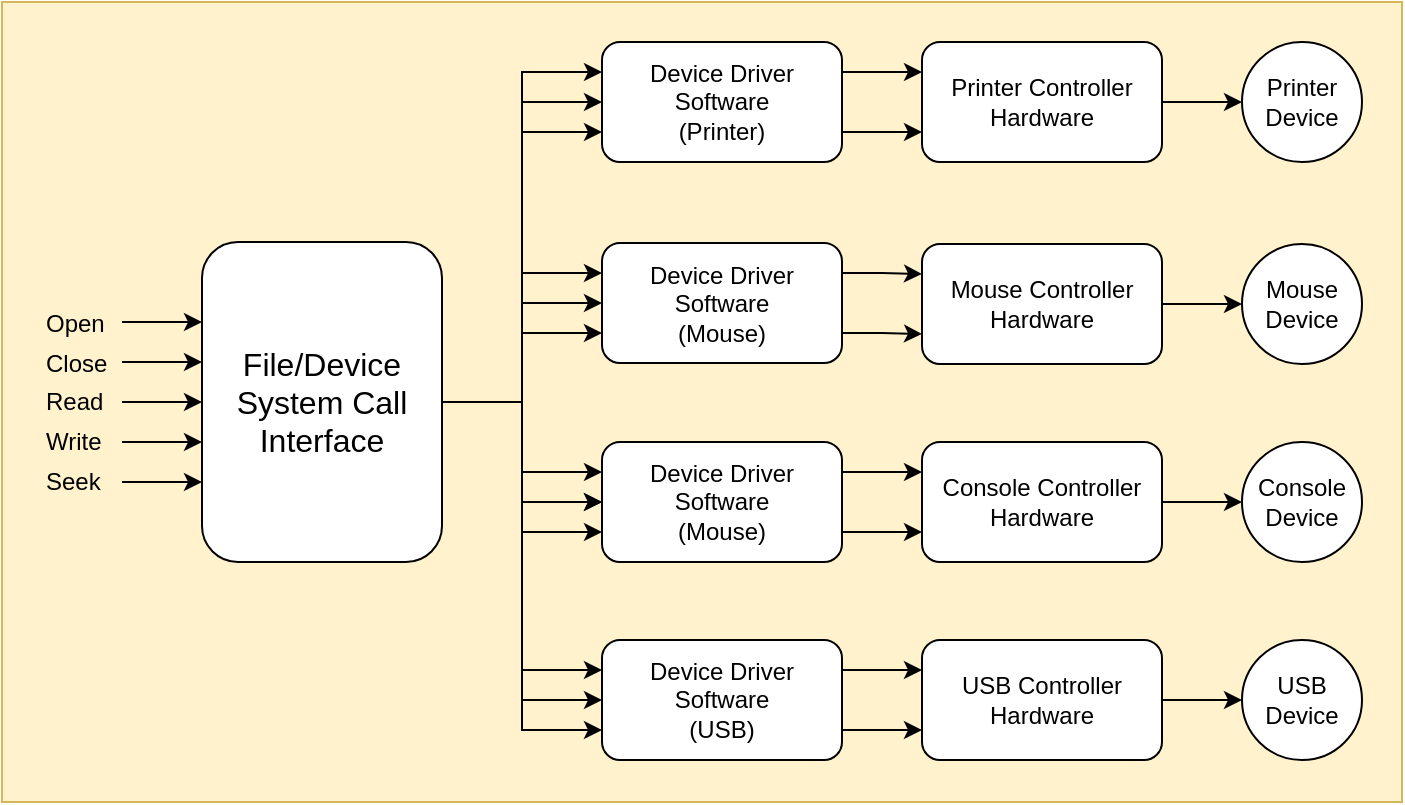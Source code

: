 <mxfile version="10.5.0" type="device"><diagram id="NA08WAq6nIP9BbhC5D9i" name="Page-1"><mxGraphModel dx="758" dy="627" grid="1" gridSize="10" guides="1" tooltips="1" connect="1" arrows="1" fold="1" page="1" pageScale="1" pageWidth="827" pageHeight="1169" math="0" shadow="0"><root><mxCell id="0"/><mxCell id="1" parent="0"/><mxCell id="8xu49Z7XFUUcccTPP1T1-70" value="" style="rounded=0;whiteSpace=wrap;html=1;fillColor=#fff2cc;strokeColor=#d6b656;" vertex="1" parent="1"><mxGeometry x="20" y="120" width="700" height="400" as="geometry"/></mxCell><mxCell id="8xu49Z7XFUUcccTPP1T1-29" style="edgeStyle=orthogonalEdgeStyle;rounded=0;orthogonalLoop=1;jettySize=auto;html=1;exitX=1;exitY=0.5;exitDx=0;exitDy=0;entryX=0;entryY=0.5;entryDx=0;entryDy=0;" edge="1" parent="1" source="8xu49Z7XFUUcccTPP1T1-1" target="8xu49Z7XFUUcccTPP1T1-21"><mxGeometry relative="1" as="geometry"/></mxCell><mxCell id="8xu49Z7XFUUcccTPP1T1-33" style="edgeStyle=orthogonalEdgeStyle;rounded=0;orthogonalLoop=1;jettySize=auto;html=1;exitX=1;exitY=0.5;exitDx=0;exitDy=0;entryX=0;entryY=0.5;entryDx=0;entryDy=0;" edge="1" parent="1" source="8xu49Z7XFUUcccTPP1T1-1" target="8xu49Z7XFUUcccTPP1T1-31"><mxGeometry relative="1" as="geometry"/></mxCell><mxCell id="8xu49Z7XFUUcccTPP1T1-36" style="edgeStyle=orthogonalEdgeStyle;rounded=0;orthogonalLoop=1;jettySize=auto;html=1;exitX=1;exitY=0.5;exitDx=0;exitDy=0;entryX=0;entryY=0.5;entryDx=0;entryDy=0;" edge="1" parent="1" source="8xu49Z7XFUUcccTPP1T1-1" target="8xu49Z7XFUUcccTPP1T1-34"><mxGeometry relative="1" as="geometry"/></mxCell><mxCell id="8xu49Z7XFUUcccTPP1T1-38" style="edgeStyle=orthogonalEdgeStyle;rounded=0;orthogonalLoop=1;jettySize=auto;html=1;exitX=1;exitY=0.5;exitDx=0;exitDy=0;entryX=0;entryY=0.25;entryDx=0;entryDy=0;" edge="1" parent="1" source="8xu49Z7XFUUcccTPP1T1-1" target="8xu49Z7XFUUcccTPP1T1-37"><mxGeometry relative="1" as="geometry"/></mxCell><mxCell id="8xu49Z7XFUUcccTPP1T1-51" style="edgeStyle=orthogonalEdgeStyle;rounded=0;orthogonalLoop=1;jettySize=auto;html=1;exitX=1;exitY=0.5;exitDx=0;exitDy=0;entryX=0;entryY=0.5;entryDx=0;entryDy=0;" edge="1" parent="1" source="8xu49Z7XFUUcccTPP1T1-1" target="8xu49Z7XFUUcccTPP1T1-37"><mxGeometry relative="1" as="geometry"/></mxCell><mxCell id="8xu49Z7XFUUcccTPP1T1-52" style="edgeStyle=orthogonalEdgeStyle;rounded=0;orthogonalLoop=1;jettySize=auto;html=1;exitX=1;exitY=0.5;exitDx=0;exitDy=0;entryX=0;entryY=0.75;entryDx=0;entryDy=0;" edge="1" parent="1" source="8xu49Z7XFUUcccTPP1T1-1" target="8xu49Z7XFUUcccTPP1T1-37"><mxGeometry relative="1" as="geometry"/></mxCell><mxCell id="8xu49Z7XFUUcccTPP1T1-53" style="edgeStyle=orthogonalEdgeStyle;rounded=0;orthogonalLoop=1;jettySize=auto;html=1;exitX=1;exitY=0.5;exitDx=0;exitDy=0;entryX=0;entryY=0.25;entryDx=0;entryDy=0;" edge="1" parent="1" source="8xu49Z7XFUUcccTPP1T1-1" target="8xu49Z7XFUUcccTPP1T1-34"><mxGeometry relative="1" as="geometry"/></mxCell><mxCell id="8xu49Z7XFUUcccTPP1T1-54" style="edgeStyle=orthogonalEdgeStyle;rounded=0;orthogonalLoop=1;jettySize=auto;html=1;exitX=1;exitY=0.5;exitDx=0;exitDy=0;entryX=0;entryY=0.75;entryDx=0;entryDy=0;" edge="1" parent="1" source="8xu49Z7XFUUcccTPP1T1-1" target="8xu49Z7XFUUcccTPP1T1-34"><mxGeometry relative="1" as="geometry"/></mxCell><mxCell id="8xu49Z7XFUUcccTPP1T1-55" style="edgeStyle=orthogonalEdgeStyle;rounded=0;orthogonalLoop=1;jettySize=auto;html=1;exitX=1;exitY=0.5;exitDx=0;exitDy=0;" edge="1" parent="1" source="8xu49Z7XFUUcccTPP1T1-1" target="8xu49Z7XFUUcccTPP1T1-21"><mxGeometry relative="1" as="geometry"/></mxCell><mxCell id="8xu49Z7XFUUcccTPP1T1-56" style="edgeStyle=orthogonalEdgeStyle;rounded=0;orthogonalLoop=1;jettySize=auto;html=1;exitX=1;exitY=0.5;exitDx=0;exitDy=0;entryX=0;entryY=0.25;entryDx=0;entryDy=0;" edge="1" parent="1" source="8xu49Z7XFUUcccTPP1T1-1" target="8xu49Z7XFUUcccTPP1T1-21"><mxGeometry relative="1" as="geometry"/></mxCell><mxCell id="8xu49Z7XFUUcccTPP1T1-57" style="edgeStyle=orthogonalEdgeStyle;rounded=0;orthogonalLoop=1;jettySize=auto;html=1;exitX=1;exitY=0.5;exitDx=0;exitDy=0;entryX=0;entryY=0.75;entryDx=0;entryDy=0;" edge="1" parent="1" source="8xu49Z7XFUUcccTPP1T1-1" target="8xu49Z7XFUUcccTPP1T1-21"><mxGeometry relative="1" as="geometry"/></mxCell><mxCell id="8xu49Z7XFUUcccTPP1T1-58" style="edgeStyle=orthogonalEdgeStyle;rounded=0;orthogonalLoop=1;jettySize=auto;html=1;exitX=1;exitY=0.5;exitDx=0;exitDy=0;entryX=0;entryY=0.25;entryDx=0;entryDy=0;" edge="1" parent="1" source="8xu49Z7XFUUcccTPP1T1-1" target="8xu49Z7XFUUcccTPP1T1-31"><mxGeometry relative="1" as="geometry"/></mxCell><mxCell id="8xu49Z7XFUUcccTPP1T1-59" style="edgeStyle=orthogonalEdgeStyle;rounded=0;orthogonalLoop=1;jettySize=auto;html=1;exitX=1;exitY=0.5;exitDx=0;exitDy=0;entryX=0;entryY=0.75;entryDx=0;entryDy=0;" edge="1" parent="1" source="8xu49Z7XFUUcccTPP1T1-1" target="8xu49Z7XFUUcccTPP1T1-31"><mxGeometry relative="1" as="geometry"/></mxCell><mxCell id="8xu49Z7XFUUcccTPP1T1-1" value="&lt;font style=&quot;font-size: 16px&quot;&gt;File/Device&lt;br&gt;System Call&lt;br&gt;Interface&lt;/font&gt;" style="rounded=1;whiteSpace=wrap;html=1;" vertex="1" parent="1"><mxGeometry x="120" y="240" width="120" height="160" as="geometry"/></mxCell><mxCell id="8xu49Z7XFUUcccTPP1T1-2" value="" style="endArrow=classic;html=1;entryX=0;entryY=0.25;entryDx=0;entryDy=0;" edge="1" parent="1" target="8xu49Z7XFUUcccTPP1T1-1"><mxGeometry width="50" height="50" relative="1" as="geometry"><mxPoint x="80" y="280" as="sourcePoint"/><mxPoint x="120" y="250" as="targetPoint"/><Array as="points"><mxPoint x="110" y="280"/></Array></mxGeometry></mxCell><mxCell id="8xu49Z7XFUUcccTPP1T1-3" value="" style="endArrow=classic;html=1;entryX=0;entryY=0.75;entryDx=0;entryDy=0;" edge="1" parent="1" target="8xu49Z7XFUUcccTPP1T1-1"><mxGeometry width="50" height="50" relative="1" as="geometry"><mxPoint x="80" y="360" as="sourcePoint"/><mxPoint x="160" y="360" as="targetPoint"/></mxGeometry></mxCell><mxCell id="8xu49Z7XFUUcccTPP1T1-5" value="" style="endArrow=classic;html=1;entryX=0;entryY=0.5;entryDx=0;entryDy=0;" edge="1" parent="1" target="8xu49Z7XFUUcccTPP1T1-1"><mxGeometry width="50" height="50" relative="1" as="geometry"><mxPoint x="80" y="320" as="sourcePoint"/><mxPoint x="159" y="320" as="targetPoint"/></mxGeometry></mxCell><mxCell id="8xu49Z7XFUUcccTPP1T1-8" value="" style="endArrow=classic;html=1;" edge="1" parent="1"><mxGeometry width="50" height="50" relative="1" as="geometry"><mxPoint x="80" y="340" as="sourcePoint"/><mxPoint x="120" y="340" as="targetPoint"/></mxGeometry></mxCell><mxCell id="8xu49Z7XFUUcccTPP1T1-9" value="" style="endArrow=classic;html=1;" edge="1" parent="1"><mxGeometry width="50" height="50" relative="1" as="geometry"><mxPoint x="80" y="300" as="sourcePoint"/><mxPoint x="120" y="300" as="targetPoint"/></mxGeometry></mxCell><mxCell id="8xu49Z7XFUUcccTPP1T1-11" value="Close" style="text;html=1;resizable=0;points=[];autosize=1;align=left;verticalAlign=top;spacingTop=-4;" vertex="1" parent="1"><mxGeometry x="40" y="291" width="50" height="20" as="geometry"/></mxCell><mxCell id="8xu49Z7XFUUcccTPP1T1-14" value="Read" style="text;html=1;resizable=0;points=[];autosize=1;align=left;verticalAlign=top;spacingTop=-4;" vertex="1" parent="1"><mxGeometry x="40" y="310" width="40" height="20" as="geometry"/></mxCell><mxCell id="8xu49Z7XFUUcccTPP1T1-15" value="Write" style="text;html=1;resizable=0;points=[];autosize=1;align=left;verticalAlign=top;spacingTop=-4;" vertex="1" parent="1"><mxGeometry x="40" y="330" width="40" height="20" as="geometry"/></mxCell><mxCell id="8xu49Z7XFUUcccTPP1T1-16" value="Seek" style="text;html=1;resizable=0;points=[];autosize=1;align=left;verticalAlign=top;spacingTop=-4;" vertex="1" parent="1"><mxGeometry x="40" y="350" width="40" height="20" as="geometry"/></mxCell><mxCell id="8xu49Z7XFUUcccTPP1T1-17" value="Open" style="text;html=1;resizable=0;points=[];autosize=1;align=left;verticalAlign=top;spacingTop=-4;" vertex="1" parent="1"><mxGeometry x="40" y="271" width="40" height="20" as="geometry"/></mxCell><mxCell id="8xu49Z7XFUUcccTPP1T1-47" style="edgeStyle=orthogonalEdgeStyle;rounded=0;orthogonalLoop=1;jettySize=auto;html=1;exitX=1;exitY=0.25;exitDx=0;exitDy=0;entryX=0;entryY=0.25;entryDx=0;entryDy=0;" edge="1" parent="1" source="8xu49Z7XFUUcccTPP1T1-21" target="8xu49Z7XFUUcccTPP1T1-41"><mxGeometry relative="1" as="geometry"/></mxCell><mxCell id="8xu49Z7XFUUcccTPP1T1-48" style="edgeStyle=orthogonalEdgeStyle;rounded=0;orthogonalLoop=1;jettySize=auto;html=1;exitX=1;exitY=0.75;exitDx=0;exitDy=0;entryX=0;entryY=0.75;entryDx=0;entryDy=0;" edge="1" parent="1" source="8xu49Z7XFUUcccTPP1T1-21" target="8xu49Z7XFUUcccTPP1T1-41"><mxGeometry relative="1" as="geometry"/></mxCell><mxCell id="8xu49Z7XFUUcccTPP1T1-21" value="Device Driver&lt;br&gt;Software&lt;br&gt;(Mouse)&lt;br&gt;" style="rounded=1;whiteSpace=wrap;html=1;" vertex="1" parent="1"><mxGeometry x="320" y="340" width="120" height="60" as="geometry"/></mxCell><mxCell id="8xu49Z7XFUUcccTPP1T1-49" style="edgeStyle=orthogonalEdgeStyle;rounded=0;orthogonalLoop=1;jettySize=auto;html=1;exitX=1;exitY=0.25;exitDx=0;exitDy=0;entryX=0;entryY=0.25;entryDx=0;entryDy=0;" edge="1" parent="1" source="8xu49Z7XFUUcccTPP1T1-31" target="8xu49Z7XFUUcccTPP1T1-42"><mxGeometry relative="1" as="geometry"/></mxCell><mxCell id="8xu49Z7XFUUcccTPP1T1-50" style="edgeStyle=orthogonalEdgeStyle;rounded=0;orthogonalLoop=1;jettySize=auto;html=1;exitX=1;exitY=0.75;exitDx=0;exitDy=0;entryX=0;entryY=0.75;entryDx=0;entryDy=0;" edge="1" parent="1" source="8xu49Z7XFUUcccTPP1T1-31" target="8xu49Z7XFUUcccTPP1T1-42"><mxGeometry relative="1" as="geometry"/></mxCell><mxCell id="8xu49Z7XFUUcccTPP1T1-31" value="Device Driver&lt;br&gt;Software&lt;br&gt;(USB)&lt;br&gt;" style="rounded=1;whiteSpace=wrap;html=1;" vertex="1" parent="1"><mxGeometry x="320" y="439" width="120" height="60" as="geometry"/></mxCell><mxCell id="8xu49Z7XFUUcccTPP1T1-45" style="edgeStyle=orthogonalEdgeStyle;rounded=0;orthogonalLoop=1;jettySize=auto;html=1;exitX=1;exitY=0.25;exitDx=0;exitDy=0;entryX=0;entryY=0.25;entryDx=0;entryDy=0;" edge="1" parent="1" source="8xu49Z7XFUUcccTPP1T1-34" target="8xu49Z7XFUUcccTPP1T1-40"><mxGeometry relative="1" as="geometry"/></mxCell><mxCell id="8xu49Z7XFUUcccTPP1T1-46" style="edgeStyle=orthogonalEdgeStyle;rounded=0;orthogonalLoop=1;jettySize=auto;html=1;exitX=1;exitY=0.75;exitDx=0;exitDy=0;entryX=0;entryY=0.75;entryDx=0;entryDy=0;" edge="1" parent="1" source="8xu49Z7XFUUcccTPP1T1-34" target="8xu49Z7XFUUcccTPP1T1-40"><mxGeometry relative="1" as="geometry"/></mxCell><mxCell id="8xu49Z7XFUUcccTPP1T1-34" value="Device Driver&lt;br&gt;Software&lt;br&gt;(Mouse)&lt;br&gt;" style="rounded=1;whiteSpace=wrap;html=1;" vertex="1" parent="1"><mxGeometry x="320" y="240.5" width="120" height="60" as="geometry"/></mxCell><mxCell id="8xu49Z7XFUUcccTPP1T1-43" style="edgeStyle=orthogonalEdgeStyle;rounded=0;orthogonalLoop=1;jettySize=auto;html=1;exitX=1;exitY=0.25;exitDx=0;exitDy=0;entryX=0;entryY=0.25;entryDx=0;entryDy=0;" edge="1" parent="1" source="8xu49Z7XFUUcccTPP1T1-37" target="8xu49Z7XFUUcccTPP1T1-39"><mxGeometry relative="1" as="geometry"/></mxCell><mxCell id="8xu49Z7XFUUcccTPP1T1-44" style="edgeStyle=orthogonalEdgeStyle;rounded=0;orthogonalLoop=1;jettySize=auto;html=1;exitX=1;exitY=0.75;exitDx=0;exitDy=0;entryX=0;entryY=0.75;entryDx=0;entryDy=0;" edge="1" parent="1" source="8xu49Z7XFUUcccTPP1T1-37" target="8xu49Z7XFUUcccTPP1T1-39"><mxGeometry relative="1" as="geometry"/></mxCell><mxCell id="8xu49Z7XFUUcccTPP1T1-37" value="Device Driver&lt;br&gt;Software&lt;br&gt;(Printer)&lt;br&gt;" style="rounded=1;whiteSpace=wrap;html=1;" vertex="1" parent="1"><mxGeometry x="320" y="140" width="120" height="60" as="geometry"/></mxCell><mxCell id="8xu49Z7XFUUcccTPP1T1-63" style="edgeStyle=orthogonalEdgeStyle;rounded=0;orthogonalLoop=1;jettySize=auto;html=1;exitX=1;exitY=0.5;exitDx=0;exitDy=0;entryX=0;entryY=0.5;entryDx=0;entryDy=0;" edge="1" parent="1" source="8xu49Z7XFUUcccTPP1T1-39" target="8xu49Z7XFUUcccTPP1T1-60"><mxGeometry relative="1" as="geometry"/></mxCell><mxCell id="8xu49Z7XFUUcccTPP1T1-39" value="Printer Controller&lt;br&gt;Hardware&lt;br&gt;" style="rounded=1;whiteSpace=wrap;html=1;" vertex="1" parent="1"><mxGeometry x="480" y="140" width="120" height="60" as="geometry"/></mxCell><mxCell id="8xu49Z7XFUUcccTPP1T1-67" style="edgeStyle=orthogonalEdgeStyle;rounded=0;orthogonalLoop=1;jettySize=auto;html=1;exitX=1;exitY=0.5;exitDx=0;exitDy=0;entryX=0;entryY=0.5;entryDx=0;entryDy=0;" edge="1" parent="1" source="8xu49Z7XFUUcccTPP1T1-40" target="8xu49Z7XFUUcccTPP1T1-64"><mxGeometry relative="1" as="geometry"/></mxCell><mxCell id="8xu49Z7XFUUcccTPP1T1-40" value="Mouse Controller&lt;br&gt;Hardware&lt;br&gt;" style="rounded=1;whiteSpace=wrap;html=1;" vertex="1" parent="1"><mxGeometry x="480" y="241" width="120" height="60" as="geometry"/></mxCell><mxCell id="8xu49Z7XFUUcccTPP1T1-68" style="edgeStyle=orthogonalEdgeStyle;rounded=0;orthogonalLoop=1;jettySize=auto;html=1;exitX=1;exitY=0.5;exitDx=0;exitDy=0;entryX=0;entryY=0.5;entryDx=0;entryDy=0;" edge="1" parent="1" source="8xu49Z7XFUUcccTPP1T1-41" target="8xu49Z7XFUUcccTPP1T1-65"><mxGeometry relative="1" as="geometry"/></mxCell><mxCell id="8xu49Z7XFUUcccTPP1T1-41" value="Console Controller&lt;br&gt;Hardware&lt;br&gt;" style="rounded=1;whiteSpace=wrap;html=1;" vertex="1" parent="1"><mxGeometry x="480" y="340" width="120" height="60" as="geometry"/></mxCell><mxCell id="8xu49Z7XFUUcccTPP1T1-69" style="edgeStyle=orthogonalEdgeStyle;rounded=0;orthogonalLoop=1;jettySize=auto;html=1;exitX=1;exitY=0.5;exitDx=0;exitDy=0;entryX=0;entryY=0.5;entryDx=0;entryDy=0;" edge="1" parent="1" source="8xu49Z7XFUUcccTPP1T1-42" target="8xu49Z7XFUUcccTPP1T1-66"><mxGeometry relative="1" as="geometry"/></mxCell><mxCell id="8xu49Z7XFUUcccTPP1T1-42" value="USB Controller&lt;br&gt;Hardware&lt;br&gt;" style="rounded=1;whiteSpace=wrap;html=1;" vertex="1" parent="1"><mxGeometry x="480" y="439" width="120" height="60" as="geometry"/></mxCell><mxCell id="8xu49Z7XFUUcccTPP1T1-60" value="Printer&lt;br&gt;Device&lt;br&gt;" style="ellipse;whiteSpace=wrap;html=1;aspect=fixed;" vertex="1" parent="1"><mxGeometry x="640" y="140" width="60" height="60" as="geometry"/></mxCell><mxCell id="8xu49Z7XFUUcccTPP1T1-64" value="Mouse&lt;br&gt;Device&lt;br&gt;" style="ellipse;whiteSpace=wrap;html=1;aspect=fixed;" vertex="1" parent="1"><mxGeometry x="640" y="241" width="60" height="60" as="geometry"/></mxCell><mxCell id="8xu49Z7XFUUcccTPP1T1-65" value="Console&lt;br&gt;Device&lt;br&gt;" style="ellipse;whiteSpace=wrap;html=1;aspect=fixed;" vertex="1" parent="1"><mxGeometry x="640" y="340" width="60" height="60" as="geometry"/></mxCell><mxCell id="8xu49Z7XFUUcccTPP1T1-66" value="USB&lt;br&gt;Device&lt;br&gt;" style="ellipse;whiteSpace=wrap;html=1;aspect=fixed;" vertex="1" parent="1"><mxGeometry x="640" y="439" width="60" height="60" as="geometry"/></mxCell></root></mxGraphModel></diagram></mxfile>